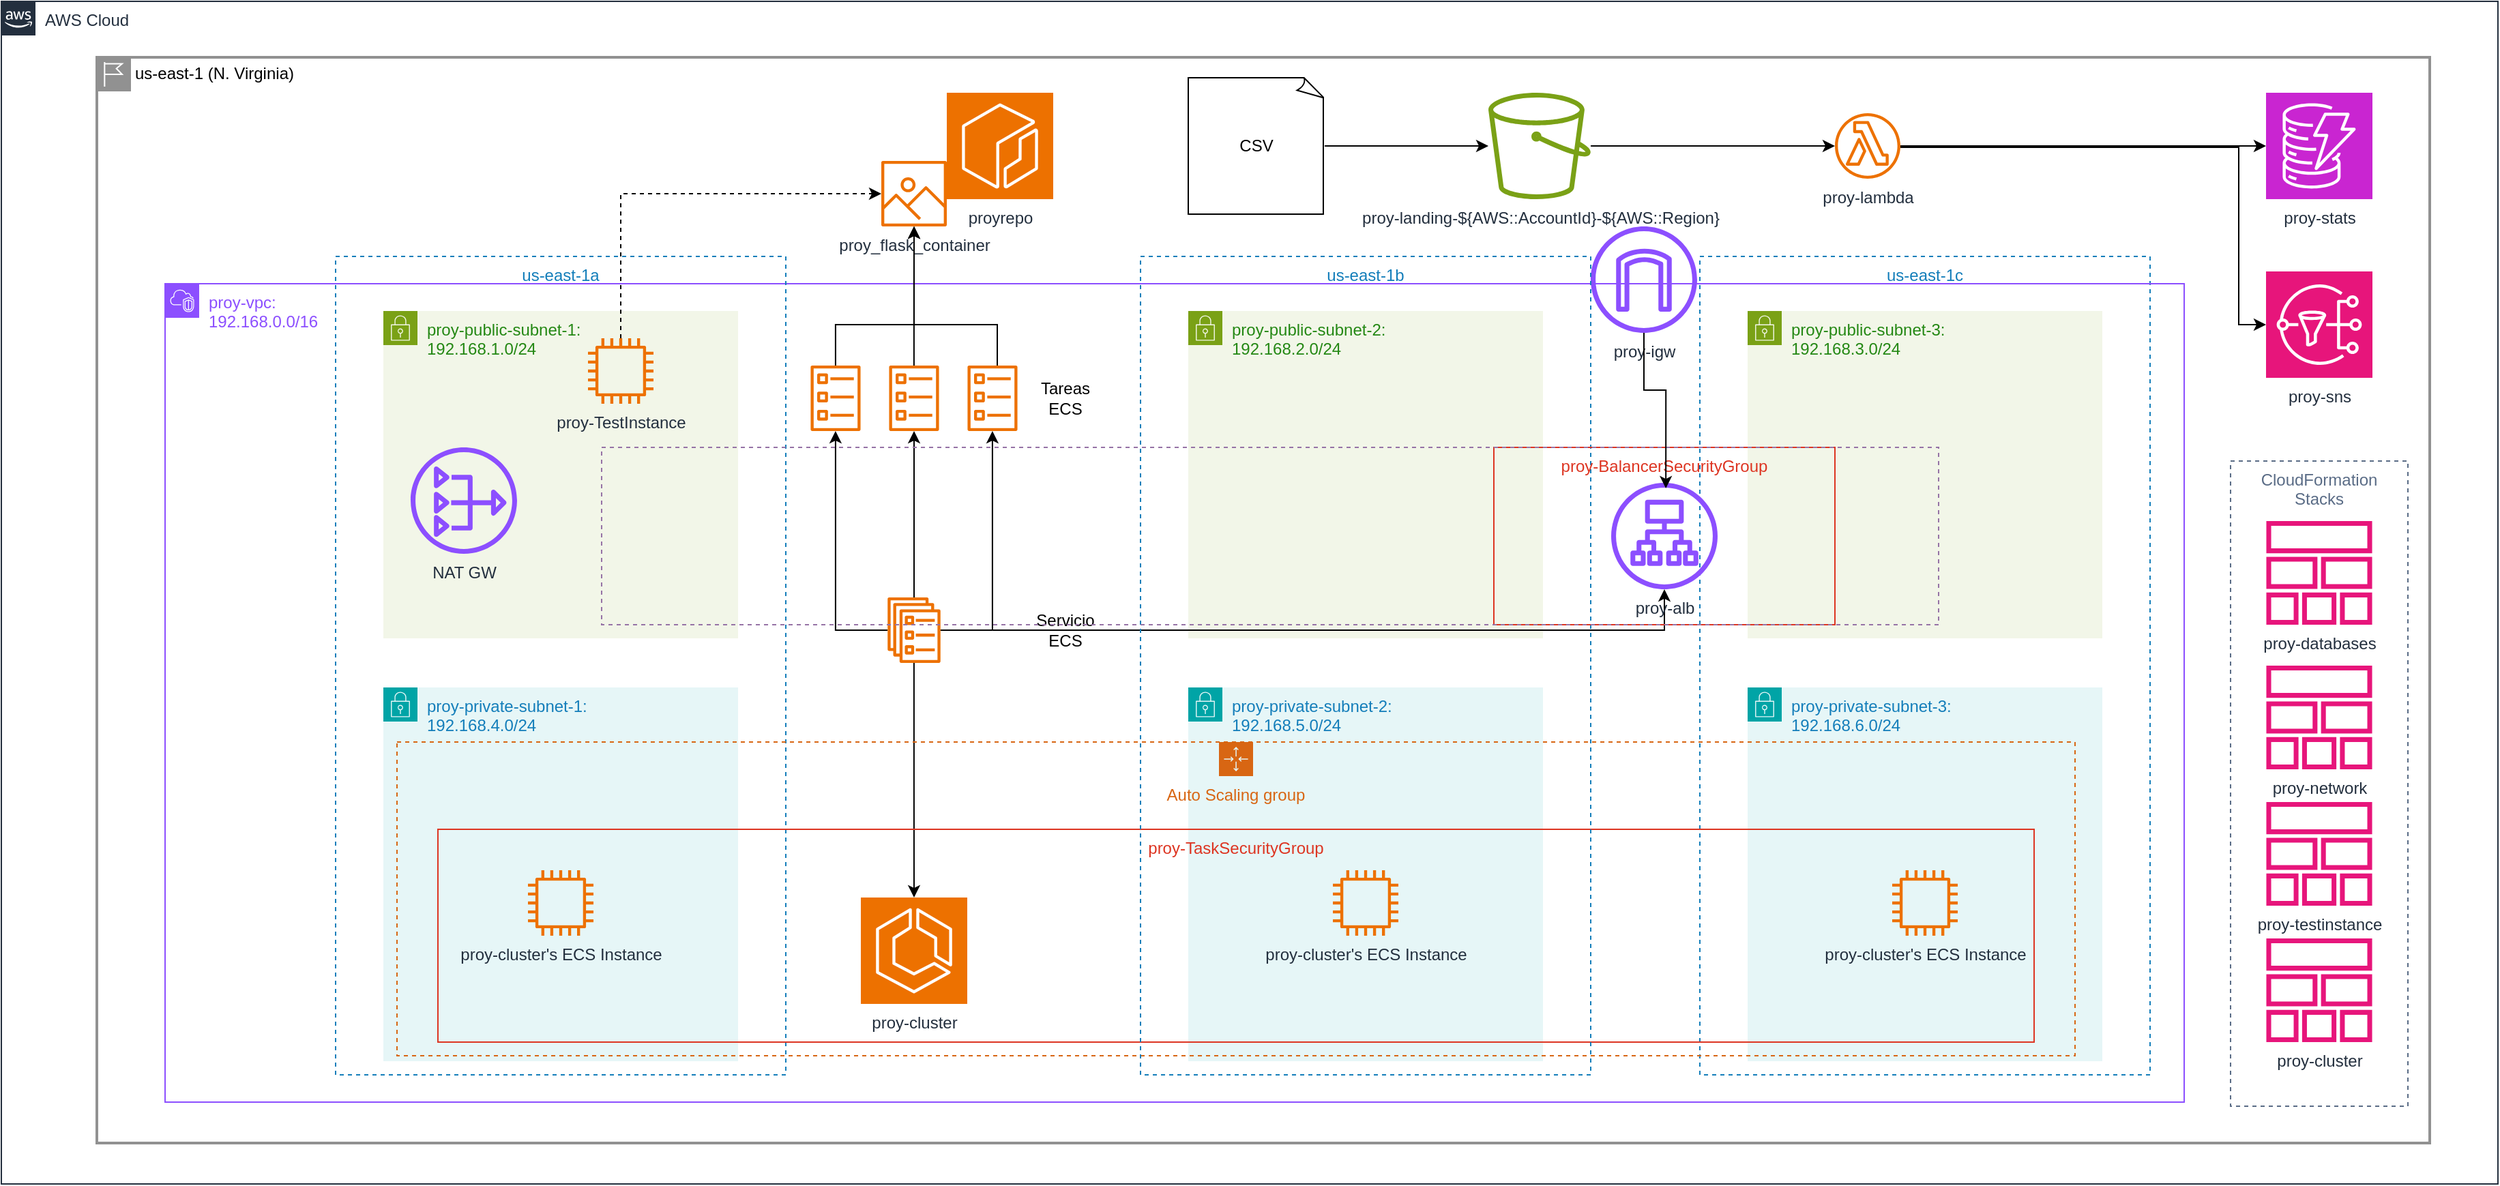 <mxfile version="26.0.2">
  <diagram id="Ht1M8jgEwFfnCIfOTk4-" name="Page-1">
    <mxGraphModel dx="2876" dy="2249" grid="1" gridSize="10" guides="1" tooltips="1" connect="1" arrows="1" fold="1" page="1" pageScale="1" pageWidth="827" pageHeight="1169" math="0" shadow="0">
      <root>
        <mxCell id="0" />
        <mxCell id="1" parent="0" />
        <mxCell id="iYWicuMfS2cpyW_Yxhfx-48" value="us-east-1c" style="fillColor=none;strokeColor=#147EBA;dashed=1;verticalAlign=top;fontStyle=0;fontColor=#147EBA;whiteSpace=wrap;html=1;" vertex="1" parent="1">
          <mxGeometry x="975" y="120" width="330" height="600" as="geometry" />
        </mxCell>
        <mxCell id="iYWicuMfS2cpyW_Yxhfx-66" value="us-east-1 (N. Virginia)" style="shape=mxgraph.ibm.box;prType=region;fontStyle=0;verticalAlign=top;align=left;spacingLeft=32;spacingTop=4;fillColor=none;rounded=0;whiteSpace=wrap;html=1;strokeColor=#919191;strokeWidth=2;dashed=0;container=1;spacing=-4;collapsible=0;expand=0;recursiveResize=0;" vertex="1" parent="1">
          <mxGeometry x="-200" y="-26" width="1710" height="796" as="geometry" />
        </mxCell>
        <mxCell id="iYWicuMfS2cpyW_Yxhfx-69" value="proy-network" style="sketch=0;outlineConnect=0;fontColor=#232F3E;gradientColor=none;fillColor=#E7157B;strokeColor=none;dashed=0;verticalLabelPosition=bottom;verticalAlign=top;align=center;html=1;fontSize=12;fontStyle=0;aspect=fixed;pointerEvents=1;shape=mxgraph.aws4.stack;" vertex="1" parent="iYWicuMfS2cpyW_Yxhfx-66">
          <mxGeometry x="1590" y="446" width="78" height="76" as="geometry" />
        </mxCell>
        <mxCell id="iYWicuMfS2cpyW_Yxhfx-50" value="&lt;div&gt;proy-vpc:&lt;/div&gt;&lt;div&gt;192.168.0.0/16&lt;/div&gt;" style="points=[[0,0],[0.25,0],[0.5,0],[0.75,0],[1,0],[1,0.25],[1,0.5],[1,0.75],[1,1],[0.75,1],[0.5,1],[0.25,1],[0,1],[0,0.75],[0,0.5],[0,0.25]];outlineConnect=0;gradientColor=none;html=1;whiteSpace=wrap;fontSize=12;fontStyle=0;container=1;pointerEvents=0;collapsible=0;recursiveResize=0;shape=mxgraph.aws4.group;grIcon=mxgraph.aws4.group_vpc2;strokeColor=#8C4FFF;fillColor=none;verticalAlign=top;align=left;spacingLeft=30;fontColor=#8C4FFF;dashed=0;" vertex="1" parent="1">
          <mxGeometry x="-150" y="140" width="1480" height="600" as="geometry" />
        </mxCell>
        <mxCell id="iYWicuMfS2cpyW_Yxhfx-52" value="proy-igw" style="sketch=0;outlineConnect=0;fontColor=#232F3E;gradientColor=none;fillColor=#8C4FFF;strokeColor=none;dashed=0;verticalLabelPosition=bottom;verticalAlign=top;align=center;html=1;fontSize=12;fontStyle=0;aspect=fixed;pointerEvents=1;shape=mxgraph.aws4.internet_gateway;" vertex="1" parent="iYWicuMfS2cpyW_Yxhfx-50">
          <mxGeometry x="1045" y="-42" width="78" height="78" as="geometry" />
        </mxCell>
        <mxCell id="iYWicuMfS2cpyW_Yxhfx-24" value="proy-public-subnet-1:&lt;div&gt;192.168.1.0/24&lt;/div&gt;" style="points=[[0,0],[0.25,0],[0.5,0],[0.75,0],[1,0],[1,0.25],[1,0.5],[1,0.75],[1,1],[0.75,1],[0.5,1],[0.25,1],[0,1],[0,0.75],[0,0.5],[0,0.25]];outlineConnect=0;gradientColor=none;html=1;whiteSpace=wrap;fontSize=12;fontStyle=0;container=1;pointerEvents=0;collapsible=0;recursiveResize=0;shape=mxgraph.aws4.group;grIcon=mxgraph.aws4.group_security_group;grStroke=0;strokeColor=#7AA116;fillColor=#F2F6E8;verticalAlign=top;align=left;spacingLeft=30;fontColor=#248814;dashed=0;" vertex="1" parent="1">
          <mxGeometry x="10" y="160" width="260" height="240" as="geometry" />
        </mxCell>
        <mxCell id="iYWicuMfS2cpyW_Yxhfx-25" value="proy-TestInstance" style="sketch=0;outlineConnect=0;fontColor=#232F3E;gradientColor=none;fillColor=#ED7100;strokeColor=none;dashed=0;verticalLabelPosition=bottom;verticalAlign=top;align=center;html=1;fontSize=12;fontStyle=0;aspect=fixed;pointerEvents=1;shape=mxgraph.aws4.instance2;" vertex="1" parent="iYWicuMfS2cpyW_Yxhfx-24">
          <mxGeometry x="150" y="20" width="48" height="48" as="geometry" />
        </mxCell>
        <mxCell id="iYWicuMfS2cpyW_Yxhfx-27" value="NAT GW" style="sketch=0;outlineConnect=0;fontColor=#232F3E;gradientColor=none;fillColor=#8C4FFF;strokeColor=none;dashed=0;verticalLabelPosition=bottom;verticalAlign=top;align=center;html=1;fontSize=12;fontStyle=0;aspect=fixed;pointerEvents=1;shape=mxgraph.aws4.nat_gateway;" vertex="1" parent="iYWicuMfS2cpyW_Yxhfx-24">
          <mxGeometry x="20" y="100" width="78" height="78" as="geometry" />
        </mxCell>
        <mxCell id="iYWicuMfS2cpyW_Yxhfx-45" value="us-east-1a" style="fillColor=none;strokeColor=#147EBA;dashed=1;verticalAlign=top;fontStyle=0;fontColor=#147EBA;whiteSpace=wrap;html=1;" vertex="1" parent="1">
          <mxGeometry x="-25" y="120" width="330" height="600" as="geometry" />
        </mxCell>
        <mxCell id="iYWicuMfS2cpyW_Yxhfx-35" value="proy-public-subnet-3&lt;span style=&quot;background-color: transparent; color: light-dark(rgb(36, 136, 20), rgb(85, 171, 71));&quot;&gt;:&lt;/span&gt;&lt;div&gt;&lt;div&gt;192.168.3.0/24&lt;/div&gt;&lt;/div&gt;" style="points=[[0,0],[0.25,0],[0.5,0],[0.75,0],[1,0],[1,0.25],[1,0.5],[1,0.75],[1,1],[0.75,1],[0.5,1],[0.25,1],[0,1],[0,0.75],[0,0.5],[0,0.25]];outlineConnect=0;gradientColor=none;html=1;whiteSpace=wrap;fontSize=12;fontStyle=0;container=1;pointerEvents=0;collapsible=0;recursiveResize=0;shape=mxgraph.aws4.group;grIcon=mxgraph.aws4.group_security_group;grStroke=0;strokeColor=#7AA116;fillColor=#F2F6E8;verticalAlign=top;align=left;spacingLeft=30;fontColor=#248814;dashed=0;" vertex="1" parent="1">
          <mxGeometry x="1010" y="160" width="260" height="240" as="geometry" />
        </mxCell>
        <mxCell id="iYWicuMfS2cpyW_Yxhfx-32" value="proy-public-subnet-2&lt;span style=&quot;background-color: transparent; color: light-dark(rgb(36, 136, 20), rgb(85, 171, 71));&quot;&gt;:&lt;/span&gt;&lt;div&gt;&lt;div&gt;192.168.2.0/24&lt;/div&gt;&lt;/div&gt;" style="points=[[0,0],[0.25,0],[0.5,0],[0.75,0],[1,0],[1,0.25],[1,0.5],[1,0.75],[1,1],[0.75,1],[0.5,1],[0.25,1],[0,1],[0,0.75],[0,0.5],[0,0.25]];outlineConnect=0;gradientColor=none;html=1;whiteSpace=wrap;fontSize=12;fontStyle=0;container=1;pointerEvents=0;collapsible=0;recursiveResize=0;shape=mxgraph.aws4.group;grIcon=mxgraph.aws4.group_security_group;grStroke=0;strokeColor=#7AA116;fillColor=#F2F6E8;verticalAlign=top;align=left;spacingLeft=30;fontColor=#248814;dashed=0;" vertex="1" parent="1">
          <mxGeometry x="600" y="160" width="260" height="240" as="geometry" />
        </mxCell>
        <mxCell id="iYWicuMfS2cpyW_Yxhfx-1" value="proyrepo" style="sketch=0;points=[[0,0,0],[0.25,0,0],[0.5,0,0],[0.75,0,0],[1,0,0],[0,1,0],[0.25,1,0],[0.5,1,0],[0.75,1,0],[1,1,0],[0,0.25,0],[0,0.5,0],[0,0.75,0],[1,0.25,0],[1,0.5,0],[1,0.75,0]];outlineConnect=0;fontColor=#232F3E;fillColor=#ED7100;strokeColor=#ffffff;dashed=0;verticalLabelPosition=bottom;verticalAlign=top;align=center;html=1;fontSize=12;fontStyle=0;aspect=fixed;shape=mxgraph.aws4.resourceIcon;resIcon=mxgraph.aws4.ecr;" vertex="1" parent="1">
          <mxGeometry x="423" width="78" height="78" as="geometry" />
        </mxCell>
        <mxCell id="iYWicuMfS2cpyW_Yxhfx-2" value="proy_flask_container" style="sketch=0;outlineConnect=0;fontColor=#232F3E;gradientColor=none;fillColor=#ED7100;strokeColor=none;dashed=0;verticalLabelPosition=bottom;verticalAlign=top;align=center;html=1;fontSize=12;fontStyle=0;aspect=fixed;pointerEvents=1;shape=mxgraph.aws4.container_registry_image;" vertex="1" parent="1">
          <mxGeometry x="375" y="50" width="48" height="48" as="geometry" />
        </mxCell>
        <mxCell id="iYWicuMfS2cpyW_Yxhfx-5" value="proy-cluster" style="sketch=0;points=[[0,0,0],[0.25,0,0],[0.5,0,0],[0.75,0,0],[1,0,0],[0,1,0],[0.25,1,0],[0.5,1,0],[0.75,1,0],[1,1,0],[0,0.25,0],[0,0.5,0],[0,0.75,0],[1,0.25,0],[1,0.5,0],[1,0.75,0]];outlineConnect=0;fontColor=#232F3E;fillColor=#ED7100;strokeColor=#ffffff;dashed=0;verticalLabelPosition=bottom;verticalAlign=top;align=center;html=1;fontSize=12;fontStyle=0;aspect=fixed;shape=mxgraph.aws4.resourceIcon;resIcon=mxgraph.aws4.ecs;" vertex="1" parent="1">
          <mxGeometry x="360" y="590" width="78" height="78" as="geometry" />
        </mxCell>
        <mxCell id="iYWicuMfS2cpyW_Yxhfx-14" style="edgeStyle=orthogonalEdgeStyle;rounded=0;orthogonalLoop=1;jettySize=auto;html=1;" edge="1" parent="1" source="iYWicuMfS2cpyW_Yxhfx-8" target="iYWicuMfS2cpyW_Yxhfx-11">
          <mxGeometry relative="1" as="geometry" />
        </mxCell>
        <mxCell id="iYWicuMfS2cpyW_Yxhfx-15" style="edgeStyle=orthogonalEdgeStyle;rounded=0;orthogonalLoop=1;jettySize=auto;html=1;" edge="1" parent="1" source="iYWicuMfS2cpyW_Yxhfx-8" target="iYWicuMfS2cpyW_Yxhfx-13">
          <mxGeometry relative="1" as="geometry" />
        </mxCell>
        <mxCell id="iYWicuMfS2cpyW_Yxhfx-16" style="edgeStyle=orthogonalEdgeStyle;rounded=0;orthogonalLoop=1;jettySize=auto;html=1;" edge="1" parent="1" source="iYWicuMfS2cpyW_Yxhfx-8" target="iYWicuMfS2cpyW_Yxhfx-12">
          <mxGeometry relative="1" as="geometry" />
        </mxCell>
        <mxCell id="iYWicuMfS2cpyW_Yxhfx-23" style="edgeStyle=orthogonalEdgeStyle;rounded=0;orthogonalLoop=1;jettySize=auto;html=1;" edge="1" parent="1" source="iYWicuMfS2cpyW_Yxhfx-8" target="iYWicuMfS2cpyW_Yxhfx-5">
          <mxGeometry relative="1" as="geometry" />
        </mxCell>
        <mxCell id="iYWicuMfS2cpyW_Yxhfx-49" style="edgeStyle=orthogonalEdgeStyle;rounded=0;orthogonalLoop=1;jettySize=auto;html=1;" edge="1" parent="1" source="iYWicuMfS2cpyW_Yxhfx-8" target="iYWicuMfS2cpyW_Yxhfx-36">
          <mxGeometry relative="1" as="geometry" />
        </mxCell>
        <mxCell id="iYWicuMfS2cpyW_Yxhfx-8" value="" style="sketch=0;outlineConnect=0;fontColor=#232F3E;gradientColor=none;fillColor=#ED7100;strokeColor=none;dashed=0;verticalLabelPosition=bottom;verticalAlign=top;align=center;html=1;fontSize=12;fontStyle=0;aspect=fixed;pointerEvents=1;shape=mxgraph.aws4.ecs_service;" vertex="1" parent="1">
          <mxGeometry x="379.5" y="370" width="39" height="48" as="geometry" />
        </mxCell>
        <mxCell id="iYWicuMfS2cpyW_Yxhfx-18" style="edgeStyle=orthogonalEdgeStyle;rounded=0;orthogonalLoop=1;jettySize=auto;html=1;" edge="1" parent="1" source="iYWicuMfS2cpyW_Yxhfx-11" target="iYWicuMfS2cpyW_Yxhfx-2">
          <mxGeometry relative="1" as="geometry" />
        </mxCell>
        <mxCell id="iYWicuMfS2cpyW_Yxhfx-11" value="" style="sketch=0;outlineConnect=0;fontColor=#232F3E;gradientColor=none;fillColor=#ED7100;strokeColor=none;dashed=0;verticalLabelPosition=bottom;verticalAlign=top;align=center;html=1;fontSize=12;fontStyle=0;aspect=fixed;pointerEvents=1;shape=mxgraph.aws4.ecs_task;" vertex="1" parent="1">
          <mxGeometry x="380.5" y="200" width="37" height="48" as="geometry" />
        </mxCell>
        <mxCell id="iYWicuMfS2cpyW_Yxhfx-17" style="edgeStyle=orthogonalEdgeStyle;rounded=0;orthogonalLoop=1;jettySize=auto;html=1;" edge="1" parent="1" source="iYWicuMfS2cpyW_Yxhfx-12" target="iYWicuMfS2cpyW_Yxhfx-2">
          <mxGeometry relative="1" as="geometry">
            <Array as="points">
              <mxPoint x="342" y="170" />
              <mxPoint x="399" y="170" />
            </Array>
          </mxGeometry>
        </mxCell>
        <mxCell id="iYWicuMfS2cpyW_Yxhfx-12" value="" style="sketch=0;outlineConnect=0;fontColor=#232F3E;gradientColor=none;fillColor=#ED7100;strokeColor=none;dashed=0;verticalLabelPosition=bottom;verticalAlign=top;align=center;html=1;fontSize=12;fontStyle=0;aspect=fixed;pointerEvents=1;shape=mxgraph.aws4.ecs_task;" vertex="1" parent="1">
          <mxGeometry x="323" y="200" width="37" height="48" as="geometry" />
        </mxCell>
        <mxCell id="iYWicuMfS2cpyW_Yxhfx-19" style="edgeStyle=orthogonalEdgeStyle;rounded=0;orthogonalLoop=1;jettySize=auto;html=1;" edge="1" parent="1" source="iYWicuMfS2cpyW_Yxhfx-13" target="iYWicuMfS2cpyW_Yxhfx-2">
          <mxGeometry relative="1" as="geometry">
            <Array as="points">
              <mxPoint x="460" y="170" />
              <mxPoint x="399" y="170" />
            </Array>
          </mxGeometry>
        </mxCell>
        <mxCell id="iYWicuMfS2cpyW_Yxhfx-13" value="" style="sketch=0;outlineConnect=0;fontColor=#232F3E;gradientColor=none;fillColor=#ED7100;strokeColor=none;dashed=0;verticalLabelPosition=bottom;verticalAlign=top;align=center;html=1;fontSize=12;fontStyle=0;aspect=fixed;pointerEvents=1;shape=mxgraph.aws4.ecs_task;" vertex="1" parent="1">
          <mxGeometry x="438" y="200" width="37" height="48" as="geometry" />
        </mxCell>
        <mxCell id="iYWicuMfS2cpyW_Yxhfx-20" value="Tareas ECS" style="text;html=1;align=center;verticalAlign=middle;whiteSpace=wrap;rounded=0;" vertex="1" parent="1">
          <mxGeometry x="480" y="209" width="60" height="30" as="geometry" />
        </mxCell>
        <mxCell id="iYWicuMfS2cpyW_Yxhfx-21" value="Servicio ECS" style="text;html=1;align=center;verticalAlign=middle;whiteSpace=wrap;rounded=0;" vertex="1" parent="1">
          <mxGeometry x="480" y="379" width="60" height="30" as="geometry" />
        </mxCell>
        <mxCell id="iYWicuMfS2cpyW_Yxhfx-26" style="edgeStyle=orthogonalEdgeStyle;rounded=0;orthogonalLoop=1;jettySize=auto;html=1;dashed=1;" edge="1" parent="1" source="iYWicuMfS2cpyW_Yxhfx-25" target="iYWicuMfS2cpyW_Yxhfx-2">
          <mxGeometry relative="1" as="geometry">
            <Array as="points">
              <mxPoint x="184" y="74" />
            </Array>
          </mxGeometry>
        </mxCell>
        <mxCell id="iYWicuMfS2cpyW_Yxhfx-31" value="proy-private-subnet-1:&lt;div&gt;192.168.4.0/24&lt;/div&gt;" style="points=[[0,0],[0.25,0],[0.5,0],[0.75,0],[1,0],[1,0.25],[1,0.5],[1,0.75],[1,1],[0.75,1],[0.5,1],[0.25,1],[0,1],[0,0.75],[0,0.5],[0,0.25]];outlineConnect=0;gradientColor=none;html=1;whiteSpace=wrap;fontSize=12;fontStyle=0;container=1;pointerEvents=0;collapsible=0;recursiveResize=0;shape=mxgraph.aws4.group;grIcon=mxgraph.aws4.group_security_group;grStroke=0;strokeColor=#00A4A6;fillColor=#E6F6F7;verticalAlign=top;align=left;spacingLeft=30;fontColor=#147EBA;dashed=0;" vertex="1" parent="1">
          <mxGeometry x="10" y="436" width="260" height="274" as="geometry" />
        </mxCell>
        <mxCell id="iYWicuMfS2cpyW_Yxhfx-41" value="proy-cluster&#39;s ECS Instance" style="sketch=0;outlineConnect=0;fontColor=#232F3E;gradientColor=none;fillColor=#ED7100;strokeColor=none;dashed=0;verticalLabelPosition=bottom;verticalAlign=top;align=center;html=1;fontSize=12;fontStyle=0;aspect=fixed;pointerEvents=1;shape=mxgraph.aws4.instance2;" vertex="1" parent="iYWicuMfS2cpyW_Yxhfx-31">
          <mxGeometry x="106" y="134" width="48" height="48" as="geometry" />
        </mxCell>
        <mxCell id="iYWicuMfS2cpyW_Yxhfx-36" value="proy-alb" style="sketch=0;outlineConnect=0;fontColor=#232F3E;gradientColor=none;fillColor=#8C4FFF;strokeColor=none;dashed=0;verticalLabelPosition=bottom;verticalAlign=top;align=center;html=1;fontSize=12;fontStyle=0;aspect=fixed;pointerEvents=1;shape=mxgraph.aws4.application_load_balancer;" vertex="1" parent="1">
          <mxGeometry x="910" y="286" width="78" height="78" as="geometry" />
        </mxCell>
        <mxCell id="iYWicuMfS2cpyW_Yxhfx-39" value="proy-private-subnet-2:&lt;div&gt;192.168.5.0/24&lt;/div&gt;" style="points=[[0,0],[0.25,0],[0.5,0],[0.75,0],[1,0],[1,0.25],[1,0.5],[1,0.75],[1,1],[0.75,1],[0.5,1],[0.25,1],[0,1],[0,0.75],[0,0.5],[0,0.25]];outlineConnect=0;gradientColor=none;html=1;whiteSpace=wrap;fontSize=12;fontStyle=0;container=1;pointerEvents=0;collapsible=0;recursiveResize=0;shape=mxgraph.aws4.group;grIcon=mxgraph.aws4.group_security_group;grStroke=0;strokeColor=#00A4A6;fillColor=#E6F6F7;verticalAlign=top;align=left;spacingLeft=30;fontColor=#147EBA;dashed=0;" vertex="1" parent="1">
          <mxGeometry x="600" y="436" width="260" height="274" as="geometry" />
        </mxCell>
        <mxCell id="iYWicuMfS2cpyW_Yxhfx-42" value="proy-cluster&#39;s ECS Instance" style="sketch=0;outlineConnect=0;fontColor=#232F3E;gradientColor=none;fillColor=#ED7100;strokeColor=none;dashed=0;verticalLabelPosition=bottom;verticalAlign=top;align=center;html=1;fontSize=12;fontStyle=0;aspect=fixed;pointerEvents=1;shape=mxgraph.aws4.instance2;" vertex="1" parent="iYWicuMfS2cpyW_Yxhfx-39">
          <mxGeometry x="106" y="134" width="48" height="48" as="geometry" />
        </mxCell>
        <mxCell id="iYWicuMfS2cpyW_Yxhfx-40" value="proy-private-subnet-3:&lt;div&gt;192.168.6&lt;span style=&quot;background-color: transparent; color: light-dark(rgb(20, 126, 186), rgb(69, 160, 212));&quot;&gt;.0/24&lt;/span&gt;&lt;/div&gt;" style="points=[[0,0],[0.25,0],[0.5,0],[0.75,0],[1,0],[1,0.25],[1,0.5],[1,0.75],[1,1],[0.75,1],[0.5,1],[0.25,1],[0,1],[0,0.75],[0,0.5],[0,0.25]];outlineConnect=0;gradientColor=none;html=1;whiteSpace=wrap;fontSize=12;fontStyle=0;container=1;pointerEvents=0;collapsible=0;recursiveResize=0;shape=mxgraph.aws4.group;grIcon=mxgraph.aws4.group_security_group;grStroke=0;strokeColor=#00A4A6;fillColor=#E6F6F7;verticalAlign=top;align=left;spacingLeft=30;fontColor=#147EBA;dashed=0;" vertex="1" parent="1">
          <mxGeometry x="1010" y="436" width="260" height="274" as="geometry" />
        </mxCell>
        <mxCell id="iYWicuMfS2cpyW_Yxhfx-43" value="proy-cluster&#39;s ECS Instance" style="sketch=0;outlineConnect=0;fontColor=#232F3E;gradientColor=none;fillColor=#ED7100;strokeColor=none;dashed=0;verticalLabelPosition=bottom;verticalAlign=top;align=center;html=1;fontSize=12;fontStyle=0;aspect=fixed;pointerEvents=1;shape=mxgraph.aws4.instance2;" vertex="1" parent="iYWicuMfS2cpyW_Yxhfx-40">
          <mxGeometry x="106" y="134" width="48" height="48" as="geometry" />
        </mxCell>
        <mxCell id="iYWicuMfS2cpyW_Yxhfx-44" value="proy-TaskSecurityGroup" style="fillColor=none;strokeColor=#DD3522;verticalAlign=top;fontStyle=0;fontColor=#DD3522;whiteSpace=wrap;html=1;" vertex="1" parent="iYWicuMfS2cpyW_Yxhfx-40">
          <mxGeometry x="-960" y="104" width="1170" height="156" as="geometry" />
        </mxCell>
        <mxCell id="iYWicuMfS2cpyW_Yxhfx-65" value="Auto Scaling group" style="points=[[0,0],[0.25,0],[0.5,0],[0.75,0],[1,0],[1,0.25],[1,0.5],[1,0.75],[1,1],[0.75,1],[0.5,1],[0.25,1],[0,1],[0,0.75],[0,0.5],[0,0.25]];outlineConnect=0;gradientColor=none;html=1;whiteSpace=wrap;fontSize=12;fontStyle=0;container=1;pointerEvents=0;collapsible=0;recursiveResize=0;shape=mxgraph.aws4.groupCenter;grIcon=mxgraph.aws4.group_auto_scaling_group;grStroke=1;strokeColor=#D86613;fillColor=none;verticalAlign=top;align=center;fontColor=#D86613;dashed=1;spacingTop=25;" vertex="1" parent="iYWicuMfS2cpyW_Yxhfx-40">
          <mxGeometry x="-990" y="40" width="1230" height="230" as="geometry" />
        </mxCell>
        <mxCell id="iYWicuMfS2cpyW_Yxhfx-47" value="us-east-1b" style="fillColor=none;strokeColor=#147EBA;dashed=1;verticalAlign=top;fontStyle=0;fontColor=#147EBA;whiteSpace=wrap;html=1;" vertex="1" parent="1">
          <mxGeometry x="565" y="120" width="330" height="600" as="geometry" />
        </mxCell>
        <mxCell id="iYWicuMfS2cpyW_Yxhfx-38" value="proy-BalancerSecurityGroup" style="fillColor=none;strokeColor=#DD3522;verticalAlign=top;fontStyle=0;fontColor=#DD3522;whiteSpace=wrap;html=1;" vertex="1" parent="1">
          <mxGeometry x="824" y="260" width="250" height="130" as="geometry" />
        </mxCell>
        <mxCell id="iYWicuMfS2cpyW_Yxhfx-37" value="" style="fillColor=none;strokeColor=#9673a6;dashed=1;verticalAlign=top;fontStyle=0;whiteSpace=wrap;html=1;" vertex="1" parent="1">
          <mxGeometry x="170" y="260" width="980" height="130" as="geometry" />
        </mxCell>
        <mxCell id="iYWicuMfS2cpyW_Yxhfx-53" style="edgeStyle=orthogonalEdgeStyle;rounded=0;orthogonalLoop=1;jettySize=auto;html=1;entryX=0.796;entryY=0.231;entryDx=0;entryDy=0;entryPerimeter=0;" edge="1" parent="1" source="iYWicuMfS2cpyW_Yxhfx-52" target="iYWicuMfS2cpyW_Yxhfx-37">
          <mxGeometry relative="1" as="geometry" />
        </mxCell>
        <mxCell id="iYWicuMfS2cpyW_Yxhfx-57" style="edgeStyle=orthogonalEdgeStyle;rounded=0;orthogonalLoop=1;jettySize=auto;html=1;" edge="1" parent="1" source="iYWicuMfS2cpyW_Yxhfx-54" target="iYWicuMfS2cpyW_Yxhfx-56">
          <mxGeometry relative="1" as="geometry" />
        </mxCell>
        <mxCell id="iYWicuMfS2cpyW_Yxhfx-54" value="CSV" style="whiteSpace=wrap;html=1;shape=mxgraph.basic.document" vertex="1" parent="1">
          <mxGeometry x="600" y="-11" width="100" height="100" as="geometry" />
        </mxCell>
        <mxCell id="iYWicuMfS2cpyW_Yxhfx-59" style="edgeStyle=orthogonalEdgeStyle;rounded=0;orthogonalLoop=1;jettySize=auto;html=1;" edge="1" parent="1" source="iYWicuMfS2cpyW_Yxhfx-56" target="iYWicuMfS2cpyW_Yxhfx-58">
          <mxGeometry relative="1" as="geometry" />
        </mxCell>
        <mxCell id="iYWicuMfS2cpyW_Yxhfx-56" value="proy-landing-${AWS::AccountId}-${AWS::Region}" style="sketch=0;outlineConnect=0;fontColor=#232F3E;gradientColor=none;fillColor=#7AA116;strokeColor=none;dashed=0;verticalLabelPosition=bottom;verticalAlign=top;align=center;html=1;fontSize=12;fontStyle=0;aspect=fixed;pointerEvents=1;shape=mxgraph.aws4.bucket;" vertex="1" parent="1">
          <mxGeometry x="820" width="75" height="78" as="geometry" />
        </mxCell>
        <mxCell id="iYWicuMfS2cpyW_Yxhfx-61" style="edgeStyle=orthogonalEdgeStyle;rounded=0;orthogonalLoop=1;jettySize=auto;html=1;" edge="1" parent="1" source="iYWicuMfS2cpyW_Yxhfx-58" target="iYWicuMfS2cpyW_Yxhfx-60">
          <mxGeometry relative="1" as="geometry" />
        </mxCell>
        <mxCell id="iYWicuMfS2cpyW_Yxhfx-63" style="edgeStyle=orthogonalEdgeStyle;rounded=0;orthogonalLoop=1;jettySize=auto;html=1;" edge="1" parent="1" source="iYWicuMfS2cpyW_Yxhfx-58" target="iYWicuMfS2cpyW_Yxhfx-62">
          <mxGeometry relative="1" as="geometry">
            <Array as="points">
              <mxPoint x="1370" y="40" />
              <mxPoint x="1370" y="170" />
            </Array>
          </mxGeometry>
        </mxCell>
        <mxCell id="iYWicuMfS2cpyW_Yxhfx-58" value="proy-lambda" style="sketch=0;outlineConnect=0;fontColor=#232F3E;gradientColor=none;fillColor=#ED7100;strokeColor=none;dashed=0;verticalLabelPosition=bottom;verticalAlign=top;align=center;html=1;fontSize=12;fontStyle=0;aspect=fixed;pointerEvents=1;shape=mxgraph.aws4.lambda_function;" vertex="1" parent="1">
          <mxGeometry x="1074" y="15" width="48" height="48" as="geometry" />
        </mxCell>
        <mxCell id="iYWicuMfS2cpyW_Yxhfx-60" value="proy-stats" style="sketch=0;points=[[0,0,0],[0.25,0,0],[0.5,0,0],[0.75,0,0],[1,0,0],[0,1,0],[0.25,1,0],[0.5,1,0],[0.75,1,0],[1,1,0],[0,0.25,0],[0,0.5,0],[0,0.75,0],[1,0.25,0],[1,0.5,0],[1,0.75,0]];outlineConnect=0;fontColor=#232F3E;fillColor=#C925D1;strokeColor=#ffffff;dashed=0;verticalLabelPosition=bottom;verticalAlign=top;align=center;html=1;fontSize=12;fontStyle=0;aspect=fixed;shape=mxgraph.aws4.resourceIcon;resIcon=mxgraph.aws4.dynamodb;" vertex="1" parent="1">
          <mxGeometry x="1390" width="78" height="78" as="geometry" />
        </mxCell>
        <mxCell id="iYWicuMfS2cpyW_Yxhfx-62" value="proy-sns" style="sketch=0;points=[[0,0,0],[0.25,0,0],[0.5,0,0],[0.75,0,0],[1,0,0],[0,1,0],[0.25,1,0],[0.5,1,0],[0.75,1,0],[1,1,0],[0,0.25,0],[0,0.5,0],[0,0.75,0],[1,0.25,0],[1,0.5,0],[1,0.75,0]];outlineConnect=0;fontColor=#232F3E;fillColor=#E7157B;strokeColor=#ffffff;dashed=0;verticalLabelPosition=bottom;verticalAlign=top;align=center;html=1;fontSize=12;fontStyle=0;aspect=fixed;shape=mxgraph.aws4.resourceIcon;resIcon=mxgraph.aws4.sns;" vertex="1" parent="1">
          <mxGeometry x="1390" y="131" width="78" height="78" as="geometry" />
        </mxCell>
        <mxCell id="iYWicuMfS2cpyW_Yxhfx-67" value="AWS Cloud" style="points=[[0,0],[0.25,0],[0.5,0],[0.75,0],[1,0],[1,0.25],[1,0.5],[1,0.75],[1,1],[0.75,1],[0.5,1],[0.25,1],[0,1],[0,0.75],[0,0.5],[0,0.25]];outlineConnect=0;gradientColor=none;html=1;whiteSpace=wrap;fontSize=12;fontStyle=0;container=1;pointerEvents=0;collapsible=0;recursiveResize=0;shape=mxgraph.aws4.group;grIcon=mxgraph.aws4.group_aws_cloud_alt;strokeColor=#232F3E;fillColor=none;verticalAlign=top;align=left;spacingLeft=30;fontColor=#232F3E;dashed=0;" vertex="1" parent="1">
          <mxGeometry x="-270" y="-67" width="1830" height="867" as="geometry" />
        </mxCell>
        <mxCell id="iYWicuMfS2cpyW_Yxhfx-68" value="proy-databases" style="sketch=0;outlineConnect=0;fontColor=#232F3E;gradientColor=none;fillColor=#E7157B;strokeColor=none;dashed=0;verticalLabelPosition=bottom;verticalAlign=top;align=center;html=1;fontSize=12;fontStyle=0;aspect=fixed;pointerEvents=1;shape=mxgraph.aws4.stack;" vertex="1" parent="iYWicuMfS2cpyW_Yxhfx-67">
          <mxGeometry x="1660" y="381" width="78" height="76" as="geometry" />
        </mxCell>
        <mxCell id="iYWicuMfS2cpyW_Yxhfx-70" value="proy-testinstance" style="sketch=0;outlineConnect=0;fontColor=#232F3E;gradientColor=none;fillColor=#E7157B;strokeColor=none;dashed=0;verticalLabelPosition=bottom;verticalAlign=top;align=center;html=1;fontSize=12;fontStyle=0;aspect=fixed;pointerEvents=1;shape=mxgraph.aws4.stack;" vertex="1" parent="iYWicuMfS2cpyW_Yxhfx-67">
          <mxGeometry x="1660" y="587" width="78" height="76" as="geometry" />
        </mxCell>
        <mxCell id="iYWicuMfS2cpyW_Yxhfx-71" value="proy-cluster" style="sketch=0;outlineConnect=0;fontColor=#232F3E;gradientColor=none;fillColor=#E7157B;strokeColor=none;dashed=0;verticalLabelPosition=bottom;verticalAlign=top;align=center;html=1;fontSize=12;fontStyle=0;aspect=fixed;pointerEvents=1;shape=mxgraph.aws4.stack;" vertex="1" parent="iYWicuMfS2cpyW_Yxhfx-67">
          <mxGeometry x="1660" y="687" width="78" height="76" as="geometry" />
        </mxCell>
        <mxCell id="iYWicuMfS2cpyW_Yxhfx-73" value="CloudFormation&lt;div&gt;Stacks&lt;/div&gt;" style="fillColor=none;strokeColor=#5A6C86;dashed=1;verticalAlign=top;fontStyle=0;fontColor=#5A6C86;whiteSpace=wrap;html=1;" vertex="1" parent="iYWicuMfS2cpyW_Yxhfx-67">
          <mxGeometry x="1634" y="337" width="130" height="473" as="geometry" />
        </mxCell>
      </root>
    </mxGraphModel>
  </diagram>
</mxfile>
